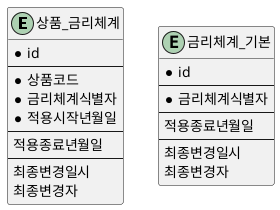 @startuml
entity 상품_금리체계 {
* id
--
* 상품코드
* 금리체계식별자
* 적용시작년월일
--
  적용종료년월일
--
  최종변경일시
  최종변경자
}

entity 금리체계_기본 {
* id
--
* 금리체계식별자
--
  적용종료년월일
--
  최종변경일시
  최종변경자
}

@enduml